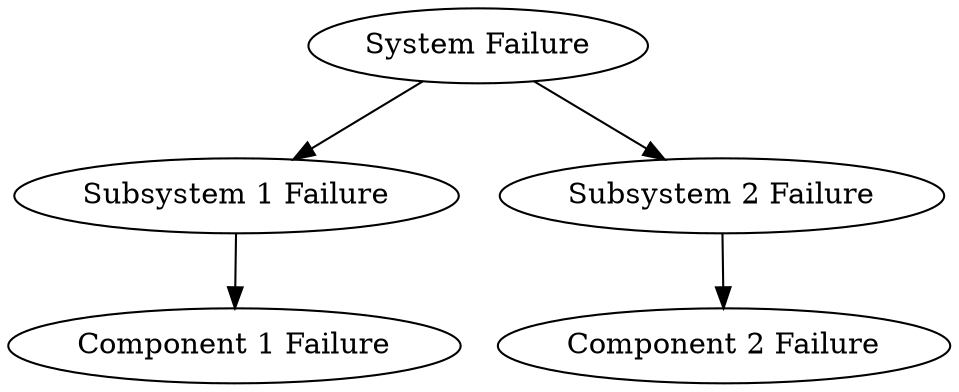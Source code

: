 // Fault Tree
digraph {
	A [label="System Failure"]
	B [label="Subsystem 1 Failure"]
	C [label="Subsystem 2 Failure"]
	D [label="Component 1 Failure"]
	E [label="Component 2 Failure"]
	A -> B
	A -> C
	B -> D
	C -> E
}
